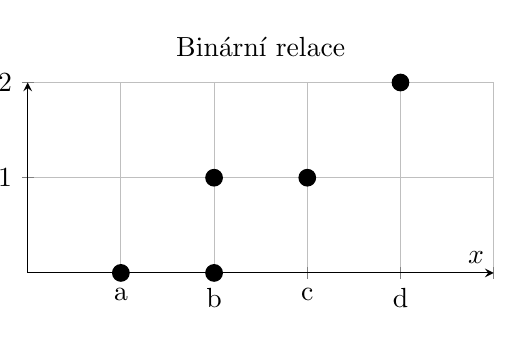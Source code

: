 \begin{tikzpicture}[trim axis left, trim axis right]
		\begin{axis}[
		height=4cm,
		width = 7.5cm,
		title=Binární relace,
		axis lines=middle,
		xlabel={$x$},
		ylabel={$y$},
		ylabel near ticks,
		ymin=0, ymax=2,
		xmin=0, xmax=5,
		ytick = {0,1,2},
		xtick = {},
		xticklabels = {0,0,a,b,c,d},
		grid = both
		]
		\addplot [only marks, mark size = 3] table {
		1 0
		2 0
		2 1
		3 1
		4 2
		};
	\end{axis}
\end{tikzpicture}